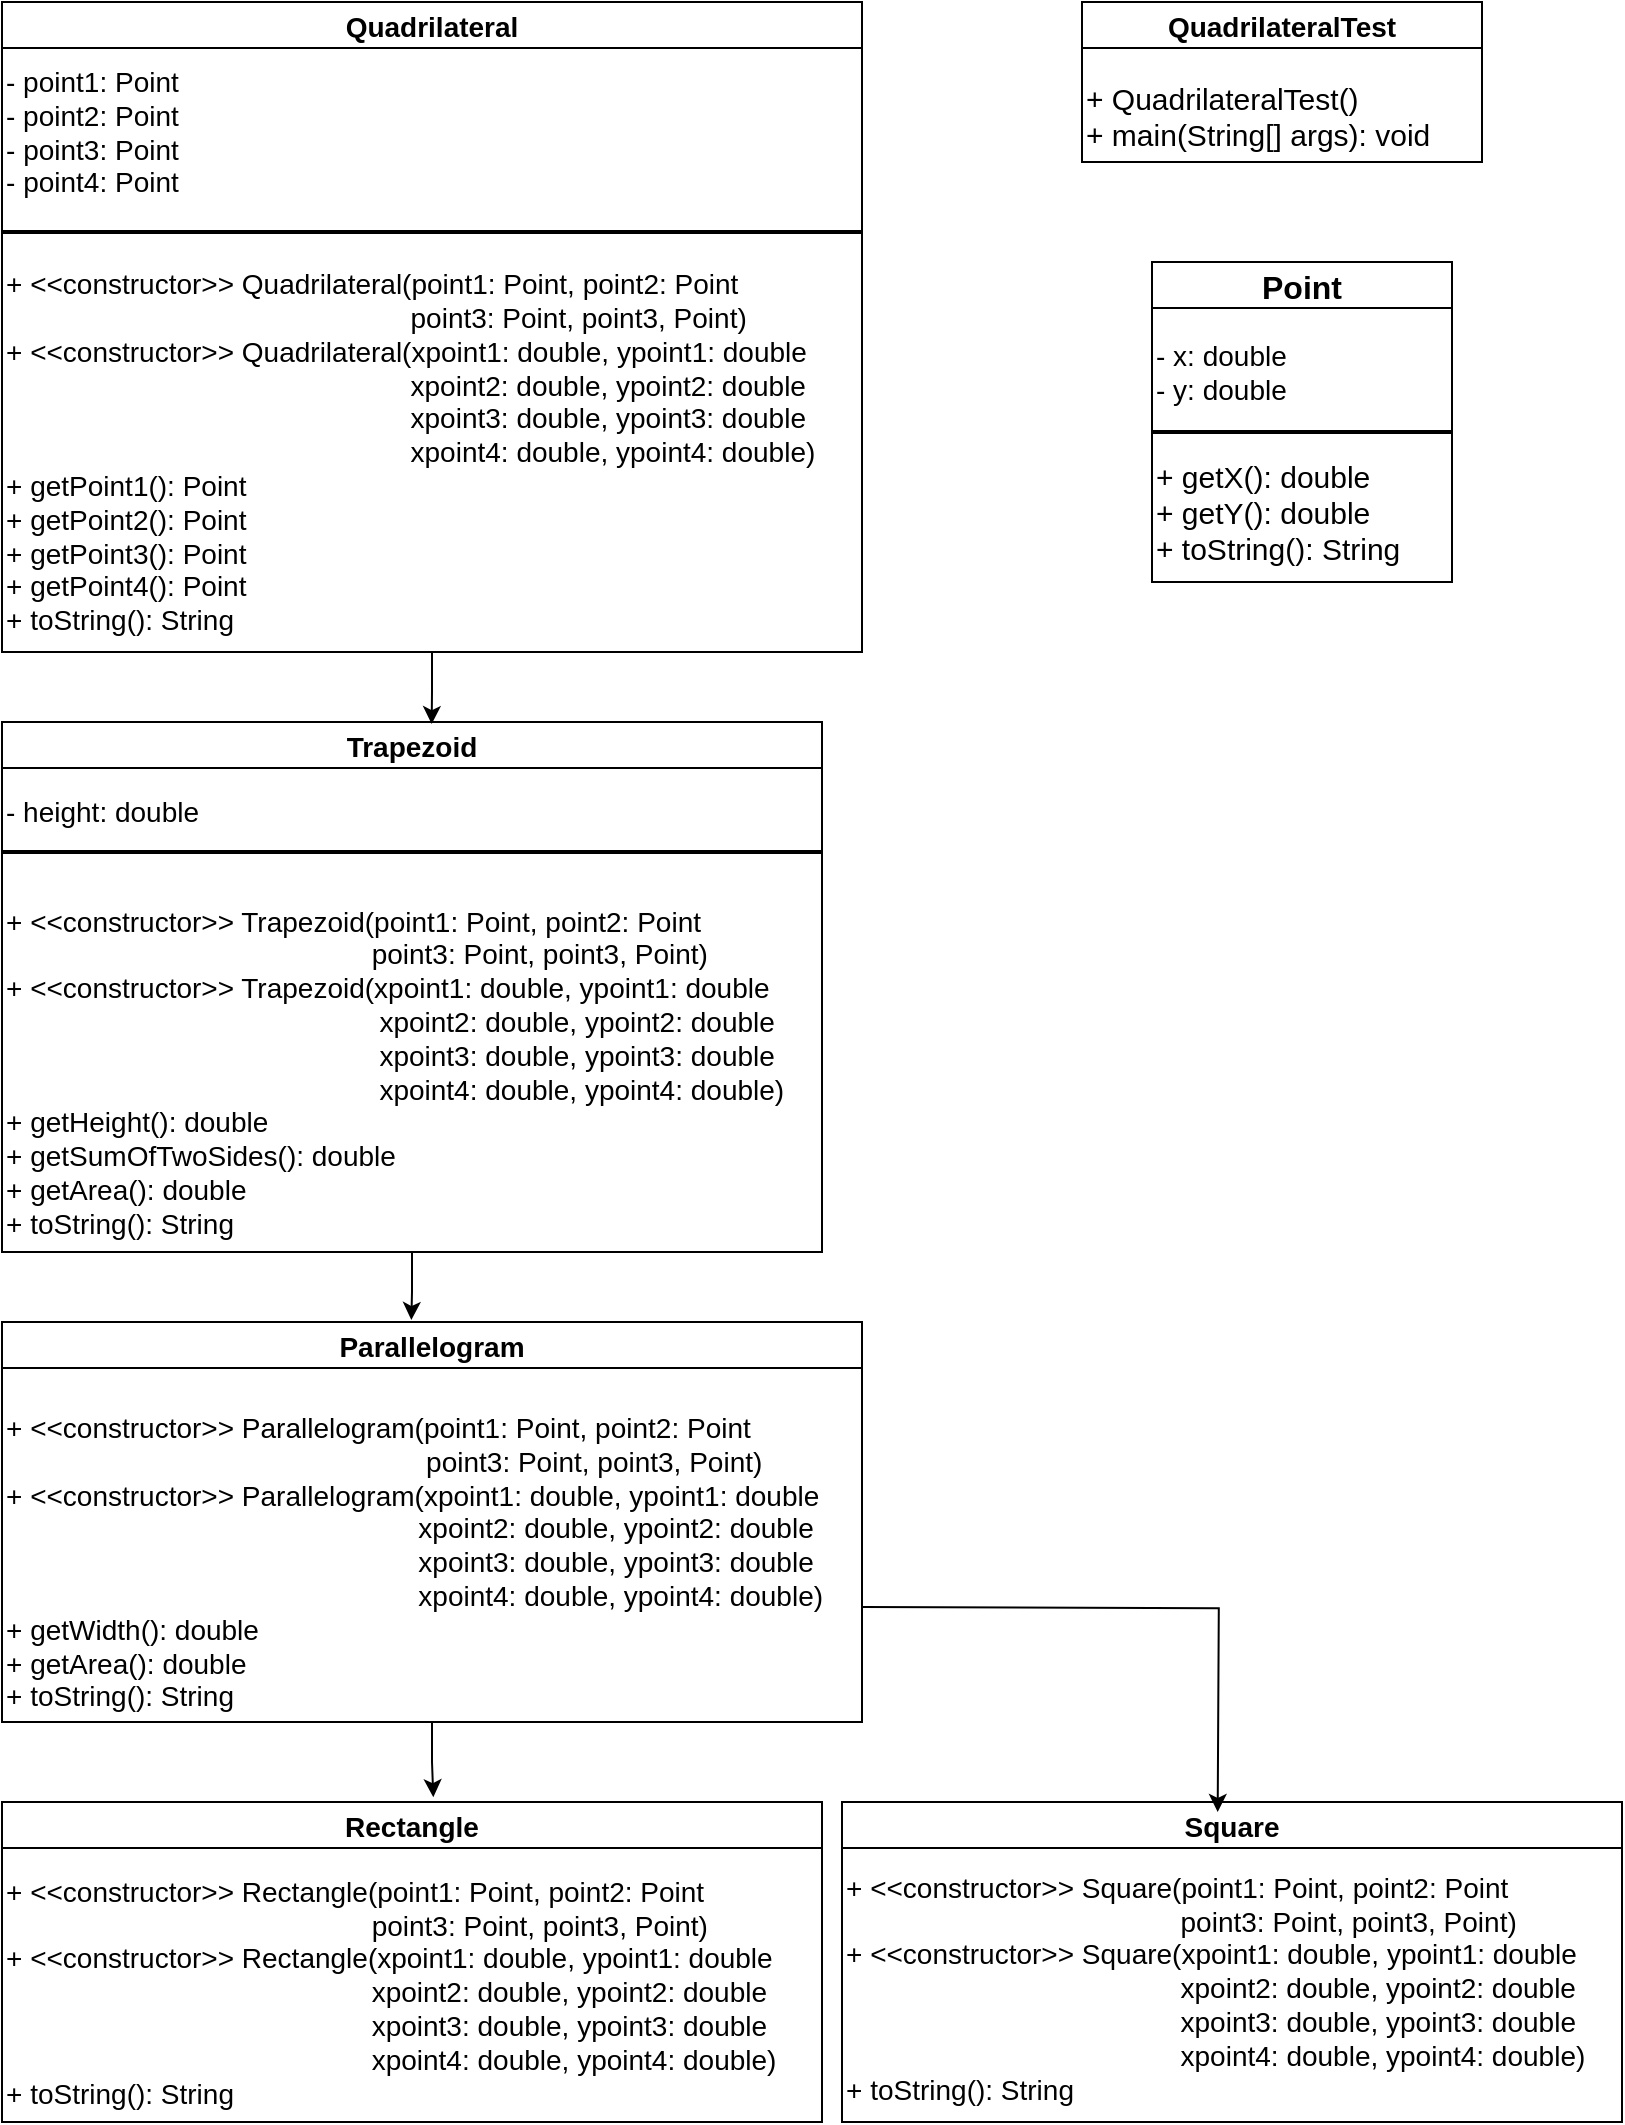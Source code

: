 <mxfile version="24.3.1" type="device">
  <diagram id="prtHgNgQTEPvFCAcTncT" name="Page-1">
    <mxGraphModel dx="1909" dy="1025" grid="1" gridSize="10" guides="1" tooltips="1" connect="1" arrows="1" fold="1" page="1" pageScale="1" pageWidth="850" pageHeight="1100" math="0" shadow="0">
      <root>
        <mxCell id="0" />
        <mxCell id="1" parent="0" />
        <mxCell id="9lZ008rthi-1Io387yjq-19" value="QuadrilateralTest" style="swimlane;fontSize=14;startSize=23;" parent="1" vertex="1">
          <mxGeometry x="550" y="30" width="200" height="80" as="geometry" />
        </mxCell>
        <mxCell id="9lZ008rthi-1Io387yjq-22" value="&lt;div&gt;+ QuadrilateralTest()&lt;br&gt;&lt;/div&gt;&lt;div&gt;+ main(String[] args): void&lt;/div&gt;&lt;div&gt;&lt;br&gt;&lt;/div&gt;&lt;div&gt;&lt;br&gt;&lt;/div&gt;" style="text;html=1;align=left;verticalAlign=middle;resizable=0;points=[];autosize=1;strokeColor=none;fillColor=none;fontSize=15;" parent="9lZ008rthi-1Io387yjq-19" vertex="1">
          <mxGeometry y="30" width="200" height="90" as="geometry" />
        </mxCell>
        <mxCell id="9lZ008rthi-1Io387yjq-23" value="Point" style="swimlane;fontSize=16;startSize=23;" parent="1" vertex="1">
          <mxGeometry x="585" y="160" width="150" height="160" as="geometry" />
        </mxCell>
        <mxCell id="9lZ008rthi-1Io387yjq-24" value="" style="line;strokeWidth=2;html=1;fontSize=14;" parent="9lZ008rthi-1Io387yjq-23" vertex="1">
          <mxGeometry y="80" width="150" height="10" as="geometry" />
        </mxCell>
        <mxCell id="9lZ008rthi-1Io387yjq-25" value="&lt;span style=&quot;font-size: 14px;&quot;&gt;- x: double&lt;/span&gt;&lt;div style=&quot;font-size: 14px;&quot;&gt;&lt;span style=&quot;font-size: 14px;&quot;&gt;- y: double&lt;/span&gt;&lt;/div&gt;" style="text;html=1;align=left;verticalAlign=middle;resizable=0;points=[];autosize=1;strokeColor=none;fillColor=none;fontSize=14;" parent="9lZ008rthi-1Io387yjq-23" vertex="1">
          <mxGeometry y="30" width="90" height="50" as="geometry" />
        </mxCell>
        <mxCell id="9lZ008rthi-1Io387yjq-26" value="+ getX(): double&lt;div&gt;+ getY(): double&lt;/div&gt;&lt;div&gt;+ toString(): String&lt;/div&gt;" style="text;html=1;align=left;verticalAlign=middle;resizable=0;points=[];autosize=1;strokeColor=none;fillColor=none;fontSize=15;" parent="9lZ008rthi-1Io387yjq-23" vertex="1">
          <mxGeometry y="90" width="150" height="70" as="geometry" />
        </mxCell>
        <mxCell id="LcrMxiL6GuTGsdU8cqxs-2" value="Quadrilateral" style="swimlane;fontSize=14;startSize=23;" vertex="1" parent="1">
          <mxGeometry x="10" y="30" width="430" height="325" as="geometry" />
        </mxCell>
        <mxCell id="LcrMxiL6GuTGsdU8cqxs-3" value="" style="line;strokeWidth=2;html=1;fontSize=14;" vertex="1" parent="LcrMxiL6GuTGsdU8cqxs-2">
          <mxGeometry y="110" width="430" height="10" as="geometry" />
        </mxCell>
        <mxCell id="LcrMxiL6GuTGsdU8cqxs-5" value="+ &amp;lt;&amp;lt;constructor&amp;gt;&amp;gt; Quadrilateral(point1: Point, point2: Point&lt;div style=&quot;font-size: 14px;&quot;&gt;&lt;span style=&quot;white-space: pre; font-size: 14px;&quot;&gt;&#x9;&lt;/span&gt;&lt;span style=&quot;white-space: pre; font-size: 14px;&quot;&gt;&#x9;&lt;/span&gt;&lt;span style=&quot;white-space: pre; font-size: 14px;&quot;&gt;&#x9;&lt;span style=&quot;white-space: pre; font-size: 14px;&quot;&gt;&#x9;&lt;/span&gt;&lt;span style=&quot;white-space: pre; font-size: 14px;&quot;&gt;&#x9;&lt;/span&gt;&lt;span style=&quot;white-space: pre; font-size: 14px;&quot;&gt;&#x9;&lt;/span&gt; &lt;/span&gt;&amp;nbsp; &amp;nbsp;point3: Point, point3, Point)&lt;/div&gt;&lt;div style=&quot;font-size: 14px;&quot;&gt;+ &amp;lt;&amp;lt;constructor&amp;gt;&amp;gt; Quadrilateral(xpoint1: double, ypoint1: double&lt;div style=&quot;font-size: 14px;&quot;&gt;&lt;span style=&quot;white-space-collapse: preserve; font-size: 14px;&quot;&gt;&#x9;&lt;/span&gt;&lt;span style=&quot;white-space-collapse: preserve; font-size: 14px;&quot;&gt;&#x9;&lt;/span&gt;&lt;span style=&quot;white-space-collapse: preserve; font-size: 14px;&quot;&gt;&#x9;&lt;span style=&quot;white-space-collapse: preserve; font-size: 14px;&quot;&gt;&#x9;&lt;/span&gt;&lt;span style=&quot;white-space-collapse: preserve; font-size: 14px;&quot;&gt;&#x9;&lt;/span&gt;&lt;span style=&quot;white-space-collapse: preserve; font-size: 14px;&quot;&gt;&#x9;&lt;/span&gt; &lt;/span&gt;&amp;nbsp; &amp;nbsp;xpoint2: double, ypoint2: double&lt;/div&gt;&lt;div style=&quot;font-size: 14px;&quot;&gt;&lt;span style=&quot;white-space: pre; font-size: 14px;&quot;&gt;&#x9;&lt;/span&gt;&lt;span style=&quot;white-space: pre; font-size: 14px;&quot;&gt;&#x9;&lt;/span&gt;&lt;span style=&quot;white-space: pre; font-size: 14px;&quot;&gt;&#x9;&lt;/span&gt;&lt;span style=&quot;white-space: pre; font-size: 14px;&quot;&gt;&#x9;&lt;/span&gt;&lt;span style=&quot;white-space: pre; font-size: 14px;&quot;&gt;&#x9;&lt;/span&gt;&lt;span style=&quot;white-space: pre; font-size: 14px;&quot;&gt;&#x9;&lt;/span&gt;&amp;nbsp; &amp;nbsp; &lt;span style=&quot;background-color: initial; font-size: 14px;&quot;&gt;xpoint3: double, ypoint3: double&lt;/span&gt;&lt;/div&gt;&lt;div style=&quot;font-size: 14px;&quot;&gt;&lt;span style=&quot;background-color: initial; font-size: 14px;&quot;&gt;&lt;span style=&quot;white-space: pre; font-size: 14px;&quot;&gt;&#x9;&lt;/span&gt;&lt;span style=&quot;white-space: pre; font-size: 14px;&quot;&gt;&#x9;&lt;/span&gt;&lt;span style=&quot;white-space: pre; font-size: 14px;&quot;&gt;&#x9;&lt;/span&gt;&lt;span style=&quot;white-space: pre; font-size: 14px;&quot;&gt;&#x9;&lt;/span&gt;&lt;span style=&quot;white-space: pre; font-size: 14px;&quot;&gt;&#x9;&lt;/span&gt;&lt;span style=&quot;white-space: pre; font-size: 14px;&quot;&gt;&#x9;&lt;/span&gt;&amp;nbsp; &amp;nbsp; &lt;/span&gt;&lt;span style=&quot;background-color: initial; font-size: 14px;&quot;&gt;xpoint4: double, ypoint4: double&lt;/span&gt;&lt;span style=&quot;background-color: initial; font-size: 14px;&quot;&gt;)&lt;/span&gt;&lt;/div&gt;&lt;div style=&quot;font-size: 14px;&quot;&gt;&lt;span style=&quot;background-color: initial; font-size: 14px;&quot;&gt;+ getPoint1(): Point&lt;/span&gt;&lt;/div&gt;&lt;div style=&quot;font-size: 14px;&quot;&gt;+ getPoint2(): Point&lt;span style=&quot;background-color: initial; font-size: 14px;&quot;&gt;&lt;br style=&quot;font-size: 14px;&quot;&gt;&lt;/span&gt;&lt;/div&gt;&lt;div style=&quot;font-size: 14px;&quot;&gt;+ getPoint3(): Point&lt;br style=&quot;font-size: 14px;&quot;&gt;&lt;/div&gt;&lt;div style=&quot;font-size: 14px;&quot;&gt;+ getPoint4(): Point&lt;/div&gt;&lt;div style=&quot;font-size: 14px;&quot;&gt;+ toString(): String&lt;/div&gt;&lt;/div&gt;" style="text;html=1;align=left;verticalAlign=middle;resizable=0;points=[];autosize=1;strokeColor=none;fillColor=none;fontSize=14;" vertex="1" parent="LcrMxiL6GuTGsdU8cqxs-2">
          <mxGeometry y="125" width="430" height="200" as="geometry" />
        </mxCell>
        <mxCell id="LcrMxiL6GuTGsdU8cqxs-4" value="&lt;span style=&quot;font-size: 14px;&quot;&gt;- point1: Point&lt;/span&gt;&lt;div style=&quot;font-size: 14px;&quot;&gt;&lt;span style=&quot;font-size: 14px;&quot;&gt;- point2: Point&lt;/span&gt;&lt;/div&gt;&lt;div style=&quot;font-size: 14px;&quot;&gt;&lt;span style=&quot;font-size: 14px;&quot;&gt;-&amp;nbsp;&lt;/span&gt;&lt;span style=&quot;font-size: 14px; background-color: initial;&quot;&gt;point3: Point&lt;/span&gt;&lt;/div&gt;&lt;div style=&quot;font-size: 14px;&quot;&gt;&lt;span style=&quot;font-size: 14px; background-color: initial;&quot;&gt;-&amp;nbsp;&lt;/span&gt;&lt;span style=&quot;font-size: 14px; background-color: initial;&quot;&gt;point4: Point&lt;/span&gt;&lt;/div&gt;" style="text;html=1;align=left;verticalAlign=middle;resizable=0;points=[];autosize=1;strokeColor=none;fillColor=none;fontSize=14;" vertex="1" parent="LcrMxiL6GuTGsdU8cqxs-2">
          <mxGeometry y="25" width="110" height="80" as="geometry" />
        </mxCell>
        <mxCell id="LcrMxiL6GuTGsdU8cqxs-8" value="Trapezoid" style="swimlane;fontSize=14;startSize=23;" vertex="1" parent="1">
          <mxGeometry x="10" y="390" width="410" height="265" as="geometry" />
        </mxCell>
        <mxCell id="LcrMxiL6GuTGsdU8cqxs-9" value="" style="line;strokeWidth=2;html=1;fontSize=14;" vertex="1" parent="LcrMxiL6GuTGsdU8cqxs-8">
          <mxGeometry y="60" width="410" height="10" as="geometry" />
        </mxCell>
        <mxCell id="LcrMxiL6GuTGsdU8cqxs-10" value="+ &amp;lt;&amp;lt;constructor&amp;gt;&amp;gt; Trapezoid(point1: Point, point2: Point&lt;div style=&quot;font-size: 14px;&quot;&gt;&lt;span style=&quot;white-space: pre; font-size: 14px;&quot;&gt;&#x9;&lt;/span&gt;&lt;span style=&quot;white-space: pre; font-size: 14px;&quot;&gt;&#x9;&lt;/span&gt;&lt;span style=&quot;white-space: pre; font-size: 14px;&quot;&gt;&#x9;&lt;span style=&quot;white-space: pre; font-size: 14px;&quot;&gt;&#x9;&lt;/span&gt;&lt;span style=&quot;white-space: pre; font-size: 14px;&quot;&gt;&#x9;&lt;/span&gt; &lt;/span&gt;&amp;nbsp; &amp;nbsp; &amp;nbsp; point3: Point, point3, Point)&lt;/div&gt;&lt;div style=&quot;font-size: 14px;&quot;&gt;+ &amp;lt;&amp;lt;constructor&amp;gt;&amp;gt; Trapezoid(xpoint1: double, ypoint1: double&lt;div style=&quot;font-size: 14px;&quot;&gt;&lt;span style=&quot;white-space-collapse: preserve; font-size: 14px;&quot;&gt;&#x9;&lt;/span&gt;&lt;span style=&quot;white-space-collapse: preserve; font-size: 14px;&quot;&gt;&#x9;&lt;/span&gt;&lt;span style=&quot;white-space-collapse: preserve; font-size: 14px;&quot;&gt;&#x9;&lt;span style=&quot;white-space-collapse: preserve; font-size: 14px;&quot;&gt;&#x9;&lt;/span&gt;&lt;span style=&quot;white-space-collapse: preserve; font-size: 14px;&quot;&gt;&#x9;&lt;/span&gt;&lt;span style=&quot;white-space-collapse: preserve; font-size: 14px;&quot;&gt;&#x9;&lt;/span&gt;&lt;/span&gt;xpoint2: double, ypoint2: double&lt;/div&gt;&lt;div style=&quot;font-size: 14px;&quot;&gt;&lt;span style=&quot;white-space: pre; font-size: 14px;&quot;&gt;&#x9;&lt;/span&gt;&lt;span style=&quot;white-space: pre; font-size: 14px;&quot;&gt;&#x9;&lt;/span&gt;&lt;span style=&quot;white-space: pre; font-size: 14px;&quot;&gt;&#x9;&lt;/span&gt;&lt;span style=&quot;white-space: pre; font-size: 14px;&quot;&gt;&#x9;&lt;/span&gt;&lt;span style=&quot;white-space: pre; font-size: 14px;&quot;&gt;&#x9;&lt;/span&gt;&lt;span style=&quot;white-space: pre; font-size: 14px;&quot;&gt;&#x9;&lt;/span&gt;&lt;span style=&quot;background-color: initial; font-size: 14px;&quot;&gt;xpoint3: double, ypoint3: double&lt;/span&gt;&lt;/div&gt;&lt;div style=&quot;font-size: 14px;&quot;&gt;&lt;span style=&quot;background-color: initial; font-size: 14px;&quot;&gt;&lt;span style=&quot;white-space: pre; font-size: 14px;&quot;&gt;&#x9;&lt;/span&gt;&lt;span style=&quot;white-space: pre; font-size: 14px;&quot;&gt;&#x9;&lt;/span&gt;&lt;span style=&quot;white-space: pre; font-size: 14px;&quot;&gt;&#x9;&lt;/span&gt;&lt;span style=&quot;white-space: pre; font-size: 14px;&quot;&gt;&#x9;&lt;/span&gt;&lt;span style=&quot;white-space: pre; font-size: 14px;&quot;&gt;&#x9;&lt;/span&gt;&lt;span style=&quot;white-space: pre; font-size: 14px;&quot;&gt;&#x9;&lt;/span&gt;&lt;/span&gt;&lt;span style=&quot;background-color: initial; font-size: 14px;&quot;&gt;xpoint4: double, ypoint4: double&lt;/span&gt;&lt;span style=&quot;background-color: initial; font-size: 14px;&quot;&gt;)&lt;/span&gt;&lt;/div&gt;&lt;div style=&quot;font-size: 14px;&quot;&gt;&lt;span style=&quot;background-color: initial; font-size: 14px;&quot;&gt;+ getHeight(): double&lt;/span&gt;&lt;/div&gt;&lt;div style=&quot;font-size: 14px;&quot;&gt;+ getSumOfTwoSides(): double&lt;span style=&quot;background-color: initial; font-size: 14px;&quot;&gt;&lt;br style=&quot;font-size: 14px;&quot;&gt;&lt;/span&gt;&lt;/div&gt;&lt;div style=&quot;font-size: 14px;&quot;&gt;+ getArea(): double&lt;/div&gt;&lt;div style=&quot;font-size: 14px;&quot;&gt;+ toString(): String&lt;/div&gt;&lt;/div&gt;" style="text;html=1;align=left;verticalAlign=middle;resizable=0;points=[];autosize=1;strokeColor=none;fillColor=none;fontSize=14;" vertex="1" parent="LcrMxiL6GuTGsdU8cqxs-8">
          <mxGeometry y="85" width="410" height="180" as="geometry" />
        </mxCell>
        <mxCell id="LcrMxiL6GuTGsdU8cqxs-11" value="&lt;span style=&quot;font-size: 14px;&quot;&gt;- height: double&lt;/span&gt;" style="text;html=1;align=left;verticalAlign=middle;resizable=0;points=[];autosize=1;strokeColor=none;fillColor=none;fontSize=14;" vertex="1" parent="LcrMxiL6GuTGsdU8cqxs-8">
          <mxGeometry y="30" width="120" height="30" as="geometry" />
        </mxCell>
        <mxCell id="LcrMxiL6GuTGsdU8cqxs-12" value="Parallelogram" style="swimlane;fontSize=14;startSize=23;" vertex="1" parent="1">
          <mxGeometry x="10" y="690" width="430" height="200" as="geometry" />
        </mxCell>
        <mxCell id="LcrMxiL6GuTGsdU8cqxs-14" value="+ &amp;lt;&amp;lt;constructor&amp;gt;&amp;gt; Parallelogram(point1: Point, point2: Point&lt;div style=&quot;font-size: 14px;&quot;&gt;&lt;span style=&quot;white-space: pre; font-size: 14px;&quot;&gt;&#x9;&lt;/span&gt;&lt;span style=&quot;white-space: pre; font-size: 14px;&quot;&gt;&#x9;&lt;/span&gt;&lt;span style=&quot;white-space: pre; font-size: 14px;&quot;&gt;&#x9;&lt;span style=&quot;white-space: pre; font-size: 14px;&quot;&gt;&#x9;&lt;/span&gt;&lt;span style=&quot;white-space: pre; font-size: 14px;&quot;&gt;&#x9;&lt;/span&gt; &lt;/span&gt;&amp;nbsp; &amp;nbsp; &amp;nbsp; &amp;nbsp; &amp;nbsp; &amp;nbsp; &amp;nbsp;point3: Point, point3, Point)&lt;/div&gt;&lt;div style=&quot;font-size: 14px;&quot;&gt;+ &amp;lt;&amp;lt;constructor&amp;gt;&amp;gt; Parallelogram(xpoint1: double, ypoint1: double&lt;div style=&quot;font-size: 14px;&quot;&gt;&lt;span style=&quot;white-space-collapse: preserve; font-size: 14px;&quot;&gt;&#x9;&lt;/span&gt;&lt;span style=&quot;white-space-collapse: preserve; font-size: 14px;&quot;&gt;&#x9;&lt;/span&gt;&lt;span style=&quot;white-space-collapse: preserve; font-size: 14px;&quot;&gt;&#x9;&lt;span style=&quot;white-space-collapse: preserve; font-size: 14px;&quot;&gt;&#x9;&lt;/span&gt;&lt;span style=&quot;white-space-collapse: preserve; font-size: 14px;&quot;&gt;&#x9;&lt;/span&gt;&lt;span style=&quot;white-space-collapse: preserve; font-size: 14px;&quot;&gt;&#x9;&lt;/span&gt; &lt;/span&gt;&amp;nbsp; &amp;nbsp; xpoint2: double, ypoint2: double&lt;/div&gt;&lt;div style=&quot;font-size: 14px;&quot;&gt;&lt;span style=&quot;white-space: pre; font-size: 14px;&quot;&gt;&#x9;&lt;/span&gt;&lt;span style=&quot;white-space: pre; font-size: 14px;&quot;&gt;&#x9;&lt;/span&gt;&lt;span style=&quot;white-space: pre; font-size: 14px;&quot;&gt;&#x9;&lt;/span&gt;&lt;span style=&quot;white-space: pre; font-size: 14px;&quot;&gt;&#x9;&lt;/span&gt;&lt;span style=&quot;white-space: pre; font-size: 14px;&quot;&gt;&#x9;&lt;/span&gt;&lt;span style=&quot;white-space: pre; font-size: 14px;&quot;&gt;&#x9;&lt;/span&gt;&amp;nbsp; &amp;nbsp; &amp;nbsp;&lt;span style=&quot;background-color: initial; font-size: 14px;&quot;&gt;xpoint3: double, ypoint3: double&lt;/span&gt;&lt;/div&gt;&lt;div style=&quot;font-size: 14px;&quot;&gt;&lt;span style=&quot;background-color: initial; font-size: 14px;&quot;&gt;&lt;span style=&quot;white-space: pre; font-size: 14px;&quot;&gt;&#x9;&lt;/span&gt;&lt;span style=&quot;white-space: pre; font-size: 14px;&quot;&gt;&#x9;&lt;/span&gt;&lt;span style=&quot;white-space: pre; font-size: 14px;&quot;&gt;&#x9;&lt;/span&gt;&lt;span style=&quot;white-space: pre; font-size: 14px;&quot;&gt;&#x9;&lt;/span&gt;&lt;span style=&quot;white-space: pre; font-size: 14px;&quot;&gt;&#x9;&lt;/span&gt;&lt;span style=&quot;white-space: pre; font-size: 14px;&quot;&gt;&#x9;&lt;/span&gt;&amp;nbsp; &amp;nbsp; &amp;nbsp;&lt;/span&gt;&lt;span style=&quot;background-color: initial; font-size: 14px;&quot;&gt;xpoint4: double, ypoint4: double&lt;/span&gt;&lt;span style=&quot;background-color: initial; font-size: 14px;&quot;&gt;)&lt;/span&gt;&lt;/div&gt;&lt;div style=&quot;font-size: 14px;&quot;&gt;&lt;span style=&quot;background-color: initial; font-size: 14px;&quot;&gt;+ getWidth(): double&lt;/span&gt;&lt;/div&gt;&lt;div style=&quot;font-size: 14px;&quot;&gt;+ getArea(): double&lt;/div&gt;&lt;div style=&quot;font-size: 14px;&quot;&gt;+ toString(): String&lt;/div&gt;&lt;/div&gt;" style="text;html=1;align=left;verticalAlign=middle;resizable=0;points=[];autosize=1;strokeColor=none;fillColor=none;fontSize=14;" vertex="1" parent="LcrMxiL6GuTGsdU8cqxs-12">
          <mxGeometry y="40" width="430" height="160" as="geometry" />
        </mxCell>
        <mxCell id="LcrMxiL6GuTGsdU8cqxs-16" value="Square" style="swimlane;fontSize=14;startSize=23;" vertex="1" parent="1">
          <mxGeometry x="430" y="930" width="390" height="160" as="geometry" />
        </mxCell>
        <mxCell id="LcrMxiL6GuTGsdU8cqxs-18" value="+ &amp;lt;&amp;lt;constructor&amp;gt;&amp;gt; Square(point1: Point, point2: Point&lt;div style=&quot;font-size: 14px;&quot;&gt;&lt;span style=&quot;white-space: pre; font-size: 14px;&quot;&gt;&#x9;&lt;/span&gt;&lt;span style=&quot;white-space: pre; font-size: 14px;&quot;&gt;&#x9;&lt;/span&gt;&lt;span style=&quot;white-space: pre; font-size: 14px;&quot;&gt;&#x9;&lt;span style=&quot;white-space: pre; font-size: 14px;&quot;&gt;&#x9;&lt;/span&gt;&lt;span style=&quot;white-space: pre; font-size: 14px;&quot;&gt;&#x9;&lt;/span&gt; &lt;/span&gt;&amp;nbsp; point3: Point, point3, Point)&lt;/div&gt;&lt;div style=&quot;font-size: 14px;&quot;&gt;+ &amp;lt;&amp;lt;constructor&amp;gt;&amp;gt; Square(xpoint1: double, ypoint1: double&lt;div style=&quot;font-size: 14px;&quot;&gt;&lt;span style=&quot;white-space-collapse: preserve; font-size: 14px;&quot;&gt;&#x9;&lt;/span&gt;&lt;span style=&quot;white-space-collapse: preserve; font-size: 14px;&quot;&gt;&#x9;&lt;/span&gt;&lt;span style=&quot;white-space-collapse: preserve; font-size: 14px;&quot;&gt;&#x9;&lt;span style=&quot;white-space-collapse: preserve; font-size: 14px;&quot;&gt;&#x9;&lt;/span&gt; &lt;/span&gt;&amp;nbsp; &amp;nbsp; &amp;nbsp; &amp;nbsp; &amp;nbsp; xpoint2: double, ypoint2: double&lt;/div&gt;&lt;div style=&quot;font-size: 14px;&quot;&gt;&lt;span style=&quot;white-space: pre; font-size: 14px;&quot;&gt;&#x9;&lt;/span&gt;&lt;span style=&quot;white-space: pre; font-size: 14px;&quot;&gt;&#x9;&lt;/span&gt;&lt;span style=&quot;white-space: pre; font-size: 14px;&quot;&gt;&#x9;&lt;/span&gt;&lt;span style=&quot;white-space: pre; font-size: 14px;&quot;&gt;&#x9;&lt;/span&gt;&amp;nbsp; &amp;nbsp; &amp;nbsp; &amp;nbsp; &amp;nbsp; &amp;nbsp;&lt;span style=&quot;background-color: initial; font-size: 14px;&quot;&gt;xpoint3: double, ypoint3: double&lt;/span&gt;&lt;/div&gt;&lt;div style=&quot;font-size: 14px;&quot;&gt;&lt;span style=&quot;background-color: initial; font-size: 14px;&quot;&gt;&lt;span style=&quot;white-space: pre; font-size: 14px;&quot;&gt;&#x9;&lt;/span&gt;&lt;span style=&quot;white-space: pre; font-size: 14px;&quot;&gt;&#x9;&lt;/span&gt;&lt;span style=&quot;white-space: pre; font-size: 14px;&quot;&gt;&#x9;&lt;/span&gt;&lt;span style=&quot;white-space: pre; font-size: 14px;&quot;&gt;&#x9;&lt;/span&gt;&lt;span style=&quot;white-space: pre; font-size: 14px;&quot;&gt;&#x9;&lt;/span&gt;&amp;nbsp; &amp;nbsp;&lt;/span&gt;&lt;span style=&quot;background-color: initial; font-size: 14px;&quot;&gt;xpoint4: double, ypoint4: double&lt;/span&gt;&lt;span style=&quot;background-color: initial; font-size: 14px;&quot;&gt;)&lt;/span&gt;&lt;/div&gt;&lt;div style=&quot;font-size: 14px;&quot;&gt;+ toString(): String&lt;/div&gt;&lt;/div&gt;" style="text;html=1;align=left;verticalAlign=middle;resizable=0;points=[];autosize=1;strokeColor=none;fillColor=none;fontSize=14;" vertex="1" parent="LcrMxiL6GuTGsdU8cqxs-16">
          <mxGeometry y="27.5" width="390" height="130" as="geometry" />
        </mxCell>
        <mxCell id="LcrMxiL6GuTGsdU8cqxs-20" value="Rectangle" style="swimlane;fontSize=14;startSize=23;" vertex="1" parent="1">
          <mxGeometry x="10" y="930" width="410" height="160" as="geometry" />
        </mxCell>
        <mxCell id="LcrMxiL6GuTGsdU8cqxs-21" value="+ &amp;lt;&amp;lt;constructor&amp;gt;&amp;gt; Rectangle(point1: Point, point2: Point&lt;div style=&quot;font-size: 14px;&quot;&gt;&lt;span style=&quot;white-space: pre; font-size: 14px;&quot;&gt;&#x9;&lt;/span&gt;&lt;span style=&quot;white-space: pre; font-size: 14px;&quot;&gt;&#x9;&lt;/span&gt;&lt;span style=&quot;white-space: pre; font-size: 14px;&quot;&gt;&#x9;&lt;span style=&quot;white-space: pre; font-size: 14px;&quot;&gt;&#x9;&lt;/span&gt;&lt;span style=&quot;white-space: pre; font-size: 14px;&quot;&gt;&#x9;&lt;/span&gt; &lt;/span&gt;&amp;nbsp; &amp;nbsp; &amp;nbsp; point3: Point, point3, Point)&lt;/div&gt;&lt;div style=&quot;font-size: 14px;&quot;&gt;+ &amp;lt;&amp;lt;constructor&amp;gt;&amp;gt; Rectangle(xpoint1: double, ypoint1: double&lt;div style=&quot;font-size: 14px;&quot;&gt;&lt;span style=&quot;white-space-collapse: preserve; font-size: 14px;&quot;&gt;&#x9;&lt;/span&gt;&lt;span style=&quot;white-space-collapse: preserve; font-size: 14px;&quot;&gt;&#x9;&lt;/span&gt;&lt;span style=&quot;white-space-collapse: preserve; font-size: 14px;&quot;&gt;&#x9;&lt;span style=&quot;white-space-collapse: preserve; font-size: 14px;&quot;&gt;&#x9;&lt;/span&gt; &lt;/span&gt;&amp;nbsp; &amp;nbsp; &amp;nbsp; &amp;nbsp; &amp;nbsp; &amp;nbsp; &amp;nbsp; xpoint2: double, ypoint2: double&lt;/div&gt;&lt;div style=&quot;font-size: 14px;&quot;&gt;&lt;span style=&quot;white-space: pre; font-size: 14px;&quot;&gt;&#x9;&lt;/span&gt;&lt;span style=&quot;white-space: pre; font-size: 14px;&quot;&gt;&#x9;&lt;/span&gt;&lt;span style=&quot;white-space: pre; font-size: 14px;&quot;&gt;&#x9;&lt;/span&gt;&lt;span style=&quot;white-space: pre; font-size: 14px;&quot;&gt;&#x9;&lt;/span&gt;&amp;nbsp; &amp;nbsp; &amp;nbsp; &amp;nbsp; &amp;nbsp; &amp;nbsp; &amp;nbsp; &amp;nbsp;&lt;span style=&quot;background-color: initial; font-size: 14px;&quot;&gt;xpoint3: double, ypoint3: double&lt;/span&gt;&lt;/div&gt;&lt;div style=&quot;font-size: 14px;&quot;&gt;&lt;span style=&quot;background-color: initial; font-size: 14px;&quot;&gt;&lt;span style=&quot;white-space: pre; font-size: 14px;&quot;&gt;&#x9;&lt;/span&gt;&lt;span style=&quot;white-space: pre; font-size: 14px;&quot;&gt;&#x9;&lt;/span&gt;&lt;span style=&quot;white-space: pre; font-size: 14px;&quot;&gt;&#x9;&lt;/span&gt;&lt;span style=&quot;white-space: pre; font-size: 14px;&quot;&gt;&#x9;&lt;/span&gt;&lt;span style=&quot;white-space: pre; font-size: 14px;&quot;&gt;&#x9;&lt;/span&gt;&amp;nbsp; &amp;nbsp; &amp;nbsp; &amp;nbsp;&lt;/span&gt;&lt;span style=&quot;background-color: initial; font-size: 14px;&quot;&gt;xpoint4: double, ypoint4: double&lt;/span&gt;&lt;span style=&quot;background-color: initial; font-size: 14px;&quot;&gt;)&lt;/span&gt;&lt;/div&gt;&lt;div style=&quot;font-size: 14px;&quot;&gt;+ toString(): String&lt;/div&gt;&lt;/div&gt;" style="text;html=1;align=left;verticalAlign=middle;resizable=0;points=[];autosize=1;strokeColor=none;fillColor=none;fontSize=14;" vertex="1" parent="LcrMxiL6GuTGsdU8cqxs-20">
          <mxGeometry y="30" width="410" height="130" as="geometry" />
        </mxCell>
        <mxCell id="LcrMxiL6GuTGsdU8cqxs-27" style="edgeStyle=orthogonalEdgeStyle;rounded=0;orthogonalLoop=1;jettySize=auto;html=1;entryX=0.476;entryY=-0.005;entryDx=0;entryDy=0;entryPerimeter=0;" edge="1" parent="1" source="LcrMxiL6GuTGsdU8cqxs-8" target="LcrMxiL6GuTGsdU8cqxs-12">
          <mxGeometry relative="1" as="geometry" />
        </mxCell>
        <mxCell id="LcrMxiL6GuTGsdU8cqxs-28" style="edgeStyle=orthogonalEdgeStyle;rounded=0;orthogonalLoop=1;jettySize=auto;html=1;entryX=0.526;entryY=-0.015;entryDx=0;entryDy=0;entryPerimeter=0;" edge="1" parent="1" source="LcrMxiL6GuTGsdU8cqxs-14" target="LcrMxiL6GuTGsdU8cqxs-20">
          <mxGeometry relative="1" as="geometry" />
        </mxCell>
        <mxCell id="LcrMxiL6GuTGsdU8cqxs-29" style="edgeStyle=orthogonalEdgeStyle;rounded=0;orthogonalLoop=1;jettySize=auto;html=1;exitX=1.005;exitY=0.516;exitDx=0;exitDy=0;exitPerimeter=0;" edge="1" parent="1">
          <mxGeometry relative="1" as="geometry">
            <mxPoint x="617.85" y="935" as="targetPoint" />
            <mxPoint x="440.0" y="832.56" as="sourcePoint" />
          </mxGeometry>
        </mxCell>
        <mxCell id="LcrMxiL6GuTGsdU8cqxs-30" value="" style="edgeStyle=orthogonalEdgeStyle;rounded=0;orthogonalLoop=1;jettySize=auto;html=1;entryX=0.524;entryY=0.004;entryDx=0;entryDy=0;entryPerimeter=0;" edge="1" parent="1" source="LcrMxiL6GuTGsdU8cqxs-5" target="LcrMxiL6GuTGsdU8cqxs-8">
          <mxGeometry relative="1" as="geometry" />
        </mxCell>
      </root>
    </mxGraphModel>
  </diagram>
</mxfile>
